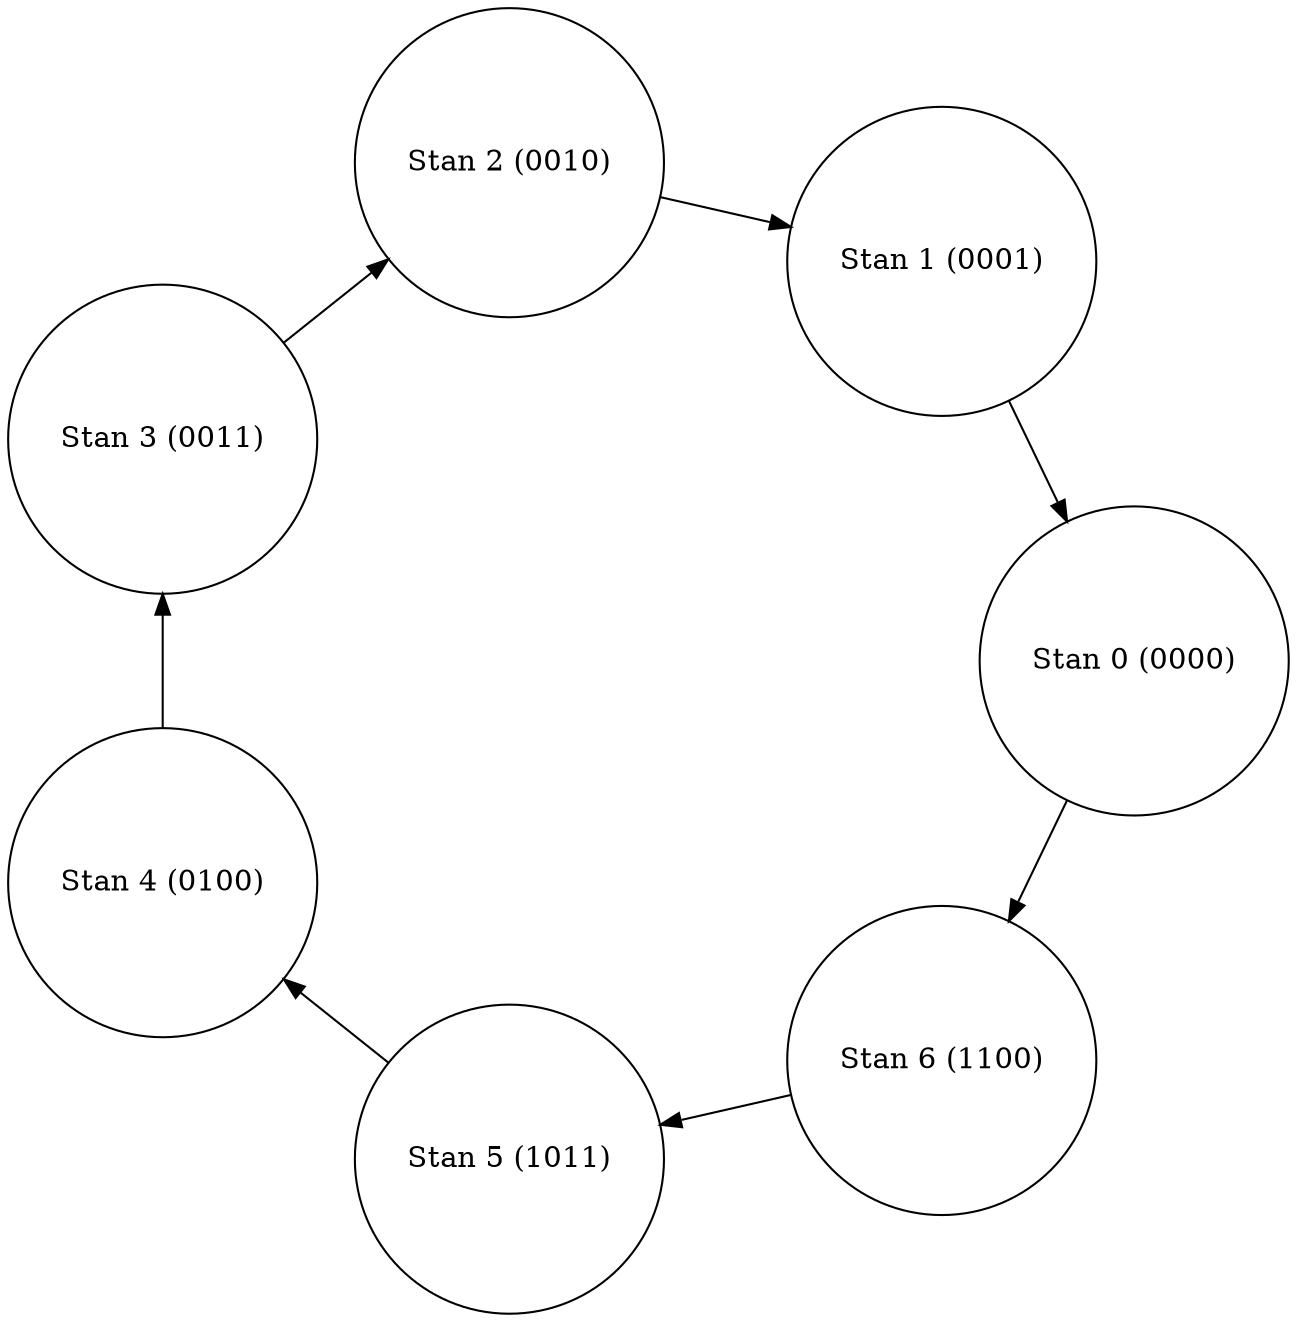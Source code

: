digraph{
   layout = circo;
   node [shape=circle];
   s6 [label="Stan 6 (1100)"]
   s5 [label="Stan 5 (1011)"]
   s4 [label="Stan 4 (0100)"]
   s3 [label="Stan 3 (0011)"]
   s2 [label="Stan 2 (0010)"]
   s1 [label="Stan 1 (0001)"]
   s0 [label="Stan 0 (0000)"]

   s6 -> s5 -> s4 -> s3 -> s2 -> s1 -> s0 -> s6
}